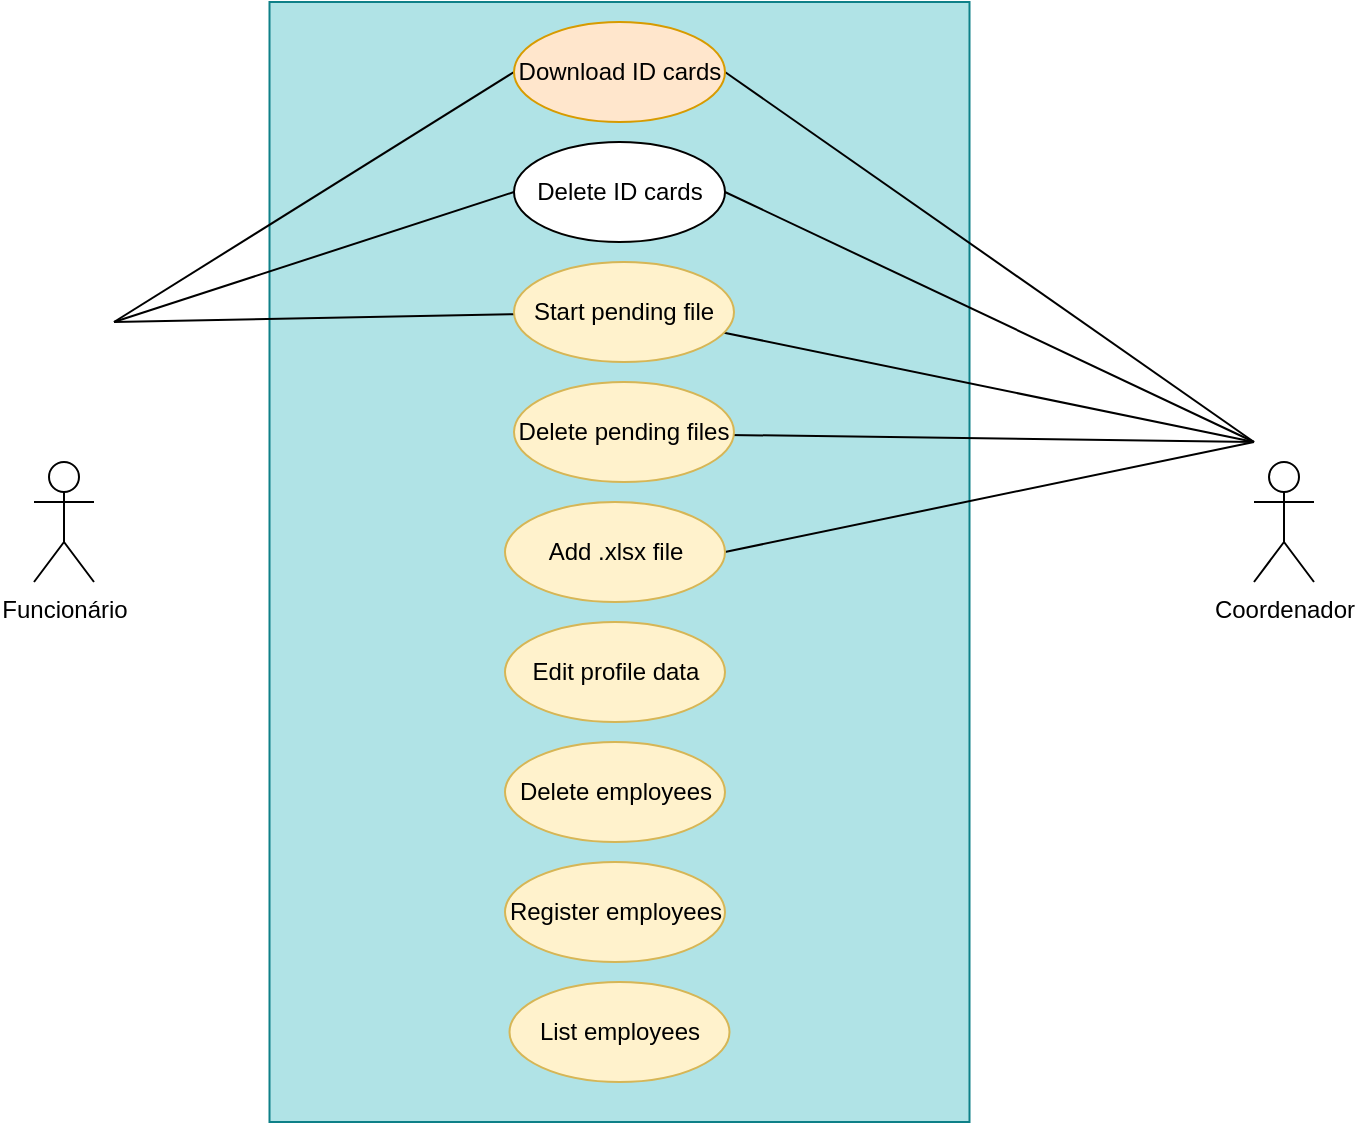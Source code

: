 <mxfile version="24.8.6">
  <diagram name="Página-1" id="IOQ1_OVzAeelWXb7oPAC">
    <mxGraphModel dx="1059" dy="560" grid="1" gridSize="10" guides="1" tooltips="1" connect="1" arrows="1" fold="1" page="1" pageScale="1" pageWidth="827" pageHeight="1169" math="0" shadow="0">
      <root>
        <mxCell id="0" />
        <mxCell id="1" parent="0" />
        <mxCell id="jc9jut94SvTGxRuUxwQM-23" value="" style="rounded=0;whiteSpace=wrap;html=1;fillColor=#b0e3e6;strokeColor=#0e8088;" vertex="1" parent="1">
          <mxGeometry x="787.75" y="560" width="350" height="560" as="geometry" />
        </mxCell>
        <mxCell id="jc9jut94SvTGxRuUxwQM-5" style="rounded=0;orthogonalLoop=1;jettySize=auto;html=1;endArrow=none;endFill=0;movable=1;resizable=1;rotatable=1;deletable=1;editable=1;locked=0;connectable=1;entryX=0;entryY=0.5;entryDx=0;entryDy=0;" edge="1" parent="1" target="jc9jut94SvTGxRuUxwQM-15">
          <mxGeometry relative="1" as="geometry">
            <mxPoint x="710" y="720" as="sourcePoint" />
          </mxGeometry>
        </mxCell>
        <mxCell id="jc9jut94SvTGxRuUxwQM-25" style="rounded=0;orthogonalLoop=1;jettySize=auto;html=1;entryX=0;entryY=0.5;entryDx=0;entryDy=0;endArrow=none;endFill=0;" edge="1" parent="1" target="jc9jut94SvTGxRuUxwQM-21">
          <mxGeometry relative="1" as="geometry">
            <mxPoint x="710" y="720" as="sourcePoint" />
          </mxGeometry>
        </mxCell>
        <mxCell id="jc9jut94SvTGxRuUxwQM-6" value="Funcionário" style="shape=umlActor;verticalLabelPosition=bottom;verticalAlign=top;html=1;outlineConnect=0;movable=1;resizable=1;rotatable=1;deletable=1;editable=1;locked=0;connectable=1;container=0;" vertex="1" parent="1">
          <mxGeometry x="670" y="790" width="30" height="60" as="geometry" />
        </mxCell>
        <mxCell id="jc9jut94SvTGxRuUxwQM-7" style="rounded=0;orthogonalLoop=1;jettySize=auto;html=1;entryX=1;entryY=0.5;entryDx=0;entryDy=0;fillColor=#f8cecc;strokeColor=#000000;endArrow=none;endFill=0;movable=1;resizable=1;rotatable=1;deletable=1;editable=1;locked=0;connectable=1;" edge="1" parent="1" target="jc9jut94SvTGxRuUxwQM-12">
          <mxGeometry relative="1" as="geometry">
            <mxPoint x="1280" y="780" as="sourcePoint" />
          </mxGeometry>
        </mxCell>
        <mxCell id="jc9jut94SvTGxRuUxwQM-8" style="rounded=0;orthogonalLoop=1;jettySize=auto;html=1;endArrow=none;endFill=0;movable=1;resizable=1;rotatable=1;deletable=1;editable=1;locked=0;connectable=1;" edge="1" parent="1" target="jc9jut94SvTGxRuUxwQM-13">
          <mxGeometry relative="1" as="geometry">
            <mxPoint x="1280" y="780" as="sourcePoint" />
          </mxGeometry>
        </mxCell>
        <mxCell id="jc9jut94SvTGxRuUxwQM-9" style="rounded=0;orthogonalLoop=1;jettySize=auto;html=1;entryX=0;entryY=0.5;entryDx=0;entryDy=0;endArrow=none;endFill=0;movable=1;resizable=1;rotatable=1;deletable=1;editable=1;locked=0;connectable=1;" edge="1" parent="1" target="jc9jut94SvTGxRuUxwQM-14">
          <mxGeometry relative="1" as="geometry">
            <mxPoint x="1280" y="780" as="sourcePoint" />
          </mxGeometry>
        </mxCell>
        <mxCell id="jc9jut94SvTGxRuUxwQM-10" style="rounded=0;orthogonalLoop=1;jettySize=auto;html=1;entryX=1;entryY=0.5;entryDx=0;entryDy=0;endArrow=none;endFill=0;movable=1;resizable=1;rotatable=1;deletable=1;editable=1;locked=0;connectable=1;" edge="1" parent="1" target="jc9jut94SvTGxRuUxwQM-15">
          <mxGeometry relative="1" as="geometry">
            <mxPoint x="1280" y="780" as="sourcePoint" />
          </mxGeometry>
        </mxCell>
        <mxCell id="jc9jut94SvTGxRuUxwQM-26" style="rounded=0;orthogonalLoop=1;jettySize=auto;html=1;entryX=1;entryY=0.5;entryDx=0;entryDy=0;endArrow=none;endFill=0;" edge="1" parent="1" target="jc9jut94SvTGxRuUxwQM-21">
          <mxGeometry relative="1" as="geometry">
            <mxPoint x="1280" y="780" as="sourcePoint" />
          </mxGeometry>
        </mxCell>
        <mxCell id="jc9jut94SvTGxRuUxwQM-11" value="Coordenador" style="shape=umlActor;verticalLabelPosition=bottom;verticalAlign=top;html=1;outlineConnect=0;movable=1;resizable=1;rotatable=1;deletable=1;editable=1;locked=0;connectable=1;container=0;" vertex="1" parent="1">
          <mxGeometry x="1280" y="790" width="30" height="60" as="geometry" />
        </mxCell>
        <mxCell id="jc9jut94SvTGxRuUxwQM-12" value="Add .xlsx file" style="ellipse;whiteSpace=wrap;html=1;fillColor=#fff2cc;strokeColor=#d6b656;movable=1;resizable=1;rotatable=1;deletable=1;editable=1;locked=0;connectable=1;container=0;" vertex="1" parent="1">
          <mxGeometry x="905.5" y="810" width="110" height="50" as="geometry" />
        </mxCell>
        <mxCell id="jc9jut94SvTGxRuUxwQM-27" style="rounded=0;orthogonalLoop=1;jettySize=auto;html=1;endArrow=none;endFill=0;" edge="1" parent="1" source="jc9jut94SvTGxRuUxwQM-13">
          <mxGeometry relative="1" as="geometry">
            <mxPoint x="710" y="720" as="targetPoint" />
          </mxGeometry>
        </mxCell>
        <mxCell id="jc9jut94SvTGxRuUxwQM-13" value="Start pending file" style="ellipse;whiteSpace=wrap;html=1;fillColor=#fff2cc;strokeColor=#d6b656;movable=1;resizable=1;rotatable=1;deletable=1;editable=1;locked=0;connectable=1;container=0;" vertex="1" parent="1">
          <mxGeometry x="910" y="690" width="110" height="50" as="geometry" />
        </mxCell>
        <mxCell id="jc9jut94SvTGxRuUxwQM-14" value="Delete pending files" style="ellipse;whiteSpace=wrap;html=1;fillColor=#fff2cc;strokeColor=#d6b656;movable=1;resizable=1;rotatable=1;deletable=1;editable=1;locked=0;connectable=1;container=0;" vertex="1" parent="1">
          <mxGeometry x="910" y="750" width="110" height="50" as="geometry" />
        </mxCell>
        <mxCell id="jc9jut94SvTGxRuUxwQM-15" value="Download ID cards" style="ellipse;whiteSpace=wrap;html=1;fillColor=#ffe6cc;strokeColor=#d79b00;movable=1;resizable=1;rotatable=1;deletable=1;editable=1;locked=0;connectable=1;container=0;" vertex="1" parent="1">
          <mxGeometry x="910" y="570" width="105.5" height="50" as="geometry" />
        </mxCell>
        <mxCell id="jc9jut94SvTGxRuUxwQM-21" value="Delete ID cards" style="ellipse;whiteSpace=wrap;html=1;movable=1;resizable=1;rotatable=1;deletable=1;editable=1;locked=0;connectable=1;container=0;" vertex="1" parent="1">
          <mxGeometry x="910" y="630" width="105.5" height="50" as="geometry" />
        </mxCell>
        <mxCell id="jc9jut94SvTGxRuUxwQM-30" value="Edit profile data" style="ellipse;whiteSpace=wrap;html=1;fillColor=#fff2cc;strokeColor=#d6b656;movable=1;resizable=1;rotatable=1;deletable=1;editable=1;locked=0;connectable=1;container=0;" vertex="1" parent="1">
          <mxGeometry x="905.5" y="870" width="110" height="50" as="geometry" />
        </mxCell>
        <mxCell id="jc9jut94SvTGxRuUxwQM-31" value="Delete employees" style="ellipse;whiteSpace=wrap;html=1;fillColor=#fff2cc;strokeColor=#d6b656;movable=1;resizable=1;rotatable=1;deletable=1;editable=1;locked=0;connectable=1;container=0;" vertex="1" parent="1">
          <mxGeometry x="905.5" y="930" width="110" height="50" as="geometry" />
        </mxCell>
        <mxCell id="jc9jut94SvTGxRuUxwQM-32" value="Register employees" style="ellipse;whiteSpace=wrap;html=1;fillColor=#fff2cc;strokeColor=#d6b656;movable=1;resizable=1;rotatable=1;deletable=1;editable=1;locked=0;connectable=1;container=0;" vertex="1" parent="1">
          <mxGeometry x="905.5" y="990" width="110" height="50" as="geometry" />
        </mxCell>
        <mxCell id="jc9jut94SvTGxRuUxwQM-33" value="List employees" style="ellipse;whiteSpace=wrap;html=1;fillColor=#fff2cc;strokeColor=#d6b656;movable=1;resizable=1;rotatable=1;deletable=1;editable=1;locked=0;connectable=1;container=0;" vertex="1" parent="1">
          <mxGeometry x="907.75" y="1050" width="110" height="50" as="geometry" />
        </mxCell>
      </root>
    </mxGraphModel>
  </diagram>
</mxfile>
